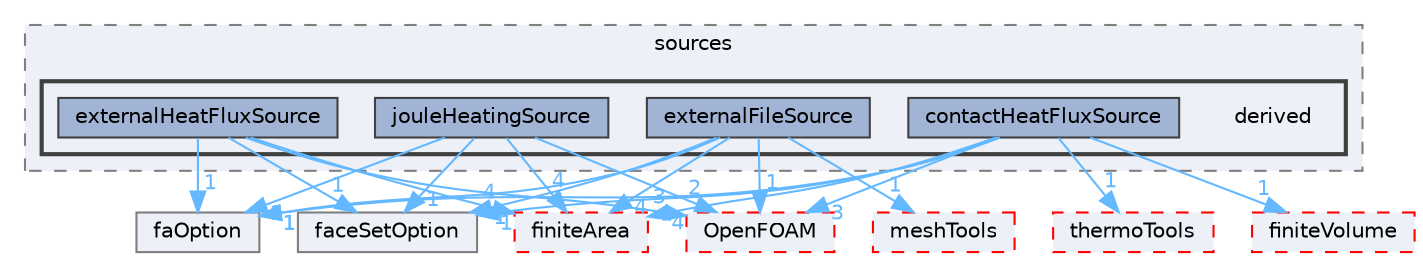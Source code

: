 digraph "src/faOptions/sources/derived"
{
 // LATEX_PDF_SIZE
  bgcolor="transparent";
  edge [fontname=Helvetica,fontsize=10,labelfontname=Helvetica,labelfontsize=10];
  node [fontname=Helvetica,fontsize=10,shape=box,height=0.2,width=0.4];
  compound=true
  subgraph clusterdir_a6721c2e42e705b26e83d9c65d7c36cd {
    graph [ bgcolor="#edf0f7", pencolor="grey50", label="sources", fontname=Helvetica,fontsize=10 style="filled,dashed", URL="dir_a6721c2e42e705b26e83d9c65d7c36cd.html",tooltip=""]
  subgraph clusterdir_0cce101048a932222a02d214d3222a0b {
    graph [ bgcolor="#edf0f7", pencolor="grey25", label="", fontname=Helvetica,fontsize=10 style="filled,bold", URL="dir_0cce101048a932222a02d214d3222a0b.html",tooltip=""]
    dir_0cce101048a932222a02d214d3222a0b [shape=plaintext, label="derived"];
  dir_4d4482e2cd82a509ea0e0de760f2a445 [label="contactHeatFluxSource", fillcolor="#a2b4d6", color="grey25", style="filled", URL="dir_4d4482e2cd82a509ea0e0de760f2a445.html",tooltip=""];
  dir_8b95072400ac34244ce58381eaf3214f [label="externalFileSource", fillcolor="#a2b4d6", color="grey25", style="filled", URL="dir_8b95072400ac34244ce58381eaf3214f.html",tooltip=""];
  dir_05f4298cf9219eedcea8fe225301a727 [label="externalHeatFluxSource", fillcolor="#a2b4d6", color="grey25", style="filled", URL="dir_05f4298cf9219eedcea8fe225301a727.html",tooltip=""];
  dir_696e7c0b0dbd06a160296e67a59d6b3f [label="jouleHeatingSource", fillcolor="#a2b4d6", color="grey25", style="filled", URL="dir_696e7c0b0dbd06a160296e67a59d6b3f.html",tooltip=""];
  }
  }
  dir_613427c1d25393dd35a4d902c5667b2a [label="faceSetOption", fillcolor="#edf0f7", color="grey50", style="filled", URL="dir_613427c1d25393dd35a4d902c5667b2a.html",tooltip=""];
  dir_7c6939ae7dfe90ce1256a766067fd358 [label="faOption", fillcolor="#edf0f7", color="grey50", style="filled", URL="dir_7c6939ae7dfe90ce1256a766067fd358.html",tooltip=""];
  dir_9bd15774b555cf7259a6fa18f99fe99b [label="finiteVolume", fillcolor="#edf0f7", color="red", style="filled,dashed", URL="dir_9bd15774b555cf7259a6fa18f99fe99b.html",tooltip=""];
  dir_b69a9eadfe761c231b266ce918b218a5 [label="finiteArea", fillcolor="#edf0f7", color="red", style="filled,dashed", URL="dir_b69a9eadfe761c231b266ce918b218a5.html",tooltip=""];
  dir_c5473ff19b20e6ec4dfe5c310b3778a8 [label="OpenFOAM", fillcolor="#edf0f7", color="red", style="filled,dashed", URL="dir_c5473ff19b20e6ec4dfe5c310b3778a8.html",tooltip=""];
  dir_f192f4b4b0cb4760a2ba041121ba3bbf [label="thermoTools", fillcolor="#edf0f7", color="red", style="filled,dashed", URL="dir_f192f4b4b0cb4760a2ba041121ba3bbf.html",tooltip=""];
  dir_ae30ad0bef50cf391b24c614251bb9fd [label="meshTools", fillcolor="#edf0f7", color="red", style="filled,dashed", URL="dir_ae30ad0bef50cf391b24c614251bb9fd.html",tooltip=""];
  dir_4d4482e2cd82a509ea0e0de760f2a445->dir_613427c1d25393dd35a4d902c5667b2a [headlabel="1", labeldistance=1.5 headhref="dir_000668_001266.html" href="dir_000668_001266.html" color="steelblue1" fontcolor="steelblue1"];
  dir_4d4482e2cd82a509ea0e0de760f2a445->dir_7c6939ae7dfe90ce1256a766067fd358 [headlabel="1", labeldistance=1.5 headhref="dir_000668_001302.html" href="dir_000668_001302.html" color="steelblue1" fontcolor="steelblue1"];
  dir_4d4482e2cd82a509ea0e0de760f2a445->dir_9bd15774b555cf7259a6fa18f99fe99b [headlabel="1", labeldistance=1.5 headhref="dir_000668_001387.html" href="dir_000668_001387.html" color="steelblue1" fontcolor="steelblue1"];
  dir_4d4482e2cd82a509ea0e0de760f2a445->dir_b69a9eadfe761c231b266ce918b218a5 [headlabel="4", labeldistance=1.5 headhref="dir_000668_001385.html" href="dir_000668_001385.html" color="steelblue1" fontcolor="steelblue1"];
  dir_4d4482e2cd82a509ea0e0de760f2a445->dir_c5473ff19b20e6ec4dfe5c310b3778a8 [headlabel="3", labeldistance=1.5 headhref="dir_000668_002695.html" href="dir_000668_002695.html" color="steelblue1" fontcolor="steelblue1"];
  dir_4d4482e2cd82a509ea0e0de760f2a445->dir_f192f4b4b0cb4760a2ba041121ba3bbf [headlabel="1", labeldistance=1.5 headhref="dir_000668_004029.html" href="dir_000668_004029.html" color="steelblue1" fontcolor="steelblue1"];
  dir_8b95072400ac34244ce58381eaf3214f->dir_613427c1d25393dd35a4d902c5667b2a [headlabel="1", labeldistance=1.5 headhref="dir_001221_001266.html" href="dir_001221_001266.html" color="steelblue1" fontcolor="steelblue1"];
  dir_8b95072400ac34244ce58381eaf3214f->dir_7c6939ae7dfe90ce1256a766067fd358 [headlabel="1", labeldistance=1.5 headhref="dir_001221_001302.html" href="dir_001221_001302.html" color="steelblue1" fontcolor="steelblue1"];
  dir_8b95072400ac34244ce58381eaf3214f->dir_ae30ad0bef50cf391b24c614251bb9fd [headlabel="1", labeldistance=1.5 headhref="dir_001221_002382.html" href="dir_001221_002382.html" color="steelblue1" fontcolor="steelblue1"];
  dir_8b95072400ac34244ce58381eaf3214f->dir_b69a9eadfe761c231b266ce918b218a5 [headlabel="4", labeldistance=1.5 headhref="dir_001221_001385.html" href="dir_001221_001385.html" color="steelblue1" fontcolor="steelblue1"];
  dir_8b95072400ac34244ce58381eaf3214f->dir_c5473ff19b20e6ec4dfe5c310b3778a8 [headlabel="1", labeldistance=1.5 headhref="dir_001221_002695.html" href="dir_001221_002695.html" color="steelblue1" fontcolor="steelblue1"];
  dir_05f4298cf9219eedcea8fe225301a727->dir_613427c1d25393dd35a4d902c5667b2a [headlabel="1", labeldistance=1.5 headhref="dir_001223_001266.html" href="dir_001223_001266.html" color="steelblue1" fontcolor="steelblue1"];
  dir_05f4298cf9219eedcea8fe225301a727->dir_7c6939ae7dfe90ce1256a766067fd358 [headlabel="1", labeldistance=1.5 headhref="dir_001223_001302.html" href="dir_001223_001302.html" color="steelblue1" fontcolor="steelblue1"];
  dir_05f4298cf9219eedcea8fe225301a727->dir_b69a9eadfe761c231b266ce918b218a5 [headlabel="4", labeldistance=1.5 headhref="dir_001223_001385.html" href="dir_001223_001385.html" color="steelblue1" fontcolor="steelblue1"];
  dir_05f4298cf9219eedcea8fe225301a727->dir_c5473ff19b20e6ec4dfe5c310b3778a8 [headlabel="3", labeldistance=1.5 headhref="dir_001223_002695.html" href="dir_001223_002695.html" color="steelblue1" fontcolor="steelblue1"];
  dir_696e7c0b0dbd06a160296e67a59d6b3f->dir_613427c1d25393dd35a4d902c5667b2a [headlabel="1", labeldistance=1.5 headhref="dir_002003_001266.html" href="dir_002003_001266.html" color="steelblue1" fontcolor="steelblue1"];
  dir_696e7c0b0dbd06a160296e67a59d6b3f->dir_7c6939ae7dfe90ce1256a766067fd358 [headlabel="1", labeldistance=1.5 headhref="dir_002003_001302.html" href="dir_002003_001302.html" color="steelblue1" fontcolor="steelblue1"];
  dir_696e7c0b0dbd06a160296e67a59d6b3f->dir_b69a9eadfe761c231b266ce918b218a5 [headlabel="4", labeldistance=1.5 headhref="dir_002003_001385.html" href="dir_002003_001385.html" color="steelblue1" fontcolor="steelblue1"];
  dir_696e7c0b0dbd06a160296e67a59d6b3f->dir_c5473ff19b20e6ec4dfe5c310b3778a8 [headlabel="2", labeldistance=1.5 headhref="dir_002003_002695.html" href="dir_002003_002695.html" color="steelblue1" fontcolor="steelblue1"];
}
